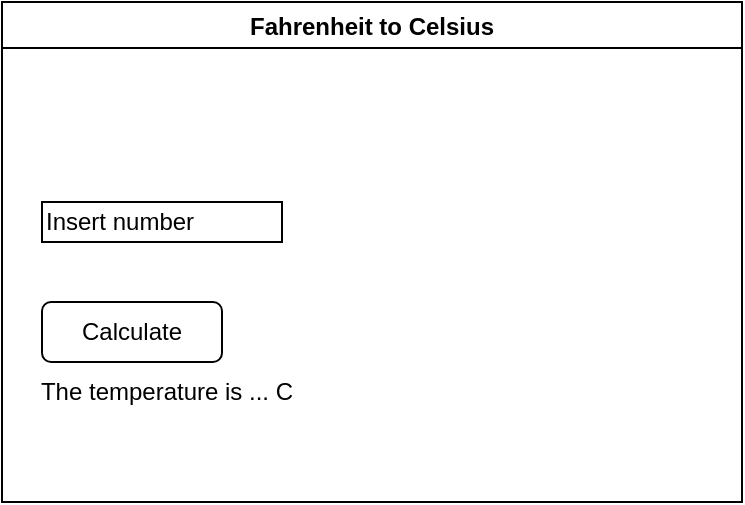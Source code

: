 <mxfile>
    <diagram id="ihzNpeIGh2DLywq78WpG" name="Page-1">
        <mxGraphModel dx="594" dy="561" grid="1" gridSize="10" guides="1" tooltips="1" connect="1" arrows="1" fold="1" page="1" pageScale="1" pageWidth="850" pageHeight="1100" math="0" shadow="0">
            <root>
                <mxCell id="0"/>
                <mxCell id="1" parent="0"/>
                <mxCell id="2" value="Fahrenheit to Celsius" style="swimlane;" vertex="1" parent="1">
                    <mxGeometry x="190" y="180" width="370" height="250" as="geometry"/>
                </mxCell>
                <mxCell id="3" value="Calculate" style="rounded=1;whiteSpace=wrap;html=1;" vertex="1" parent="2">
                    <mxGeometry x="20" y="150" width="90" height="30" as="geometry"/>
                </mxCell>
                <mxCell id="4" value="The temperature is ... C" style="text;html=1;strokeColor=none;fillColor=none;align=center;verticalAlign=middle;whiteSpace=wrap;rounded=0;" vertex="1" parent="2">
                    <mxGeometry x="10" y="180" width="145" height="30" as="geometry"/>
                </mxCell>
                <mxCell id="5" value="Insert number" style="rounded=0;whiteSpace=wrap;html=1;align=left;" vertex="1" parent="2">
                    <mxGeometry x="20" y="100" width="120" height="20" as="geometry"/>
                </mxCell>
            </root>
        </mxGraphModel>
    </diagram>
</mxfile>